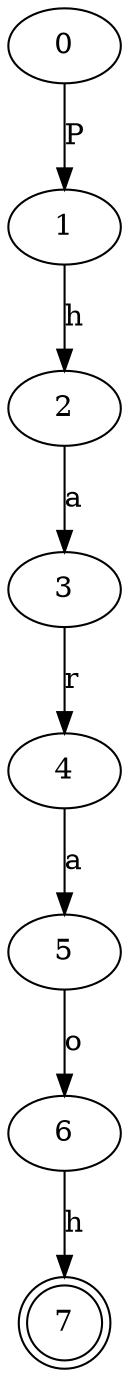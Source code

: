 digraph DFA {
    7 [shape=doublecircle];
    0 -> 1 [label="P"];
    1 -> 2 [label="h"];
    2 -> 3 [label="a"];
    3 -> 4 [label="r"];
    4 -> 5 [label="a"];
    5 -> 6 [label="o"];
    6 -> 7 [label="h"];
}

